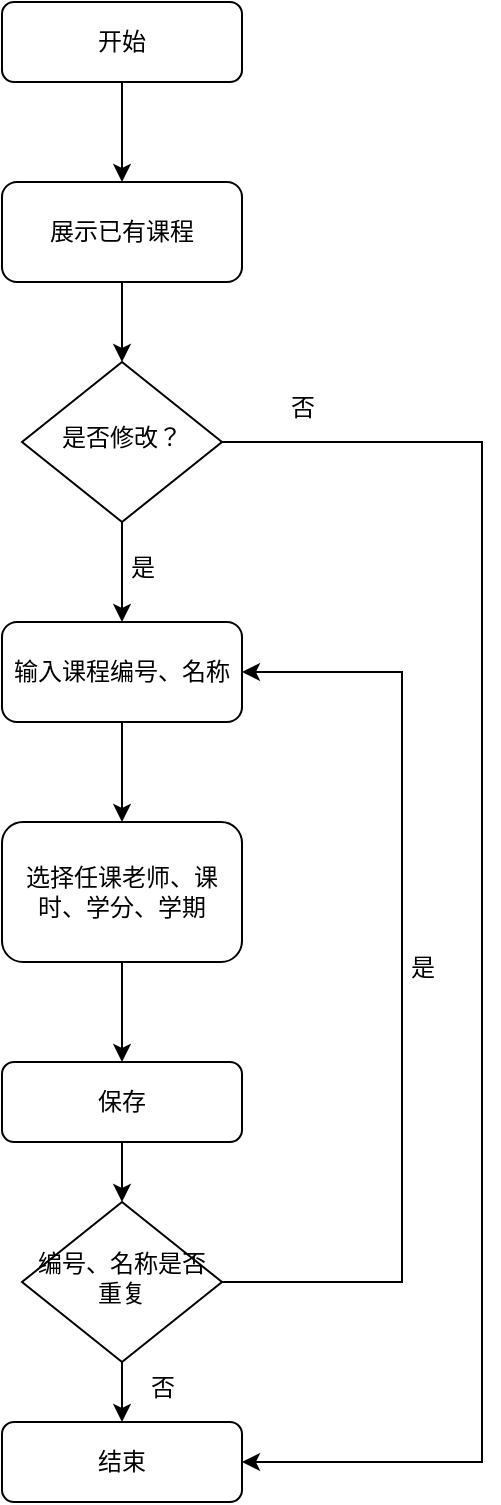 <mxfile version="22.0.4" type="github">
  <diagram name="第 1 页" id="-3Tou5fD3TzC763HK5R6">
    <mxGraphModel dx="1562" dy="913" grid="1" gridSize="10" guides="1" tooltips="1" connect="1" arrows="1" fold="1" page="1" pageScale="1" pageWidth="827" pageHeight="1169" math="0" shadow="0">
      <root>
        <mxCell id="0" />
        <mxCell id="1" parent="0" />
        <mxCell id="34Q2GrzJtU4outot9Cv6-1" value="" style="edgeStyle=orthogonalEdgeStyle;rounded=0;orthogonalLoop=1;jettySize=auto;html=1;" edge="1" parent="1" source="AAmkFrmr3MbG6_MhNlWc-2" target="AAmkFrmr3MbG6_MhNlWc-14">
          <mxGeometry relative="1" as="geometry" />
        </mxCell>
        <mxCell id="AAmkFrmr3MbG6_MhNlWc-2" value="开始" style="rounded=1;whiteSpace=wrap;html=1;fontSize=12;glass=0;strokeWidth=1;shadow=0;" parent="1" vertex="1">
          <mxGeometry x="160" y="80" width="120" height="40" as="geometry" />
        </mxCell>
        <mxCell id="AAmkFrmr3MbG6_MhNlWc-9" value="" style="edgeStyle=orthogonalEdgeStyle;rounded=0;orthogonalLoop=1;jettySize=auto;html=1;exitX=0.5;exitY=1;exitDx=0;exitDy=0;" parent="1" edge="1">
          <mxGeometry relative="1" as="geometry">
            <mxPoint x="220" y="340" as="sourcePoint" />
            <mxPoint x="220" y="390" as="targetPoint" />
          </mxGeometry>
        </mxCell>
        <mxCell id="AAmkFrmr3MbG6_MhNlWc-10" value="结束" style="rounded=1;whiteSpace=wrap;html=1;fontSize=12;glass=0;strokeWidth=1;shadow=0;" parent="1" vertex="1">
          <mxGeometry x="160" y="790" width="120" height="40" as="geometry" />
        </mxCell>
        <mxCell id="TkWlUsOprMcdzNKrpfM2-2" value="" style="edgeStyle=orthogonalEdgeStyle;rounded=0;orthogonalLoop=1;jettySize=auto;html=1;" parent="1" source="AAmkFrmr3MbG6_MhNlWc-11" target="TkWlUsOprMcdzNKrpfM2-1" edge="1">
          <mxGeometry relative="1" as="geometry" />
        </mxCell>
        <mxCell id="AAmkFrmr3MbG6_MhNlWc-11" value="选择任课老师、课时、学分、学期" style="rounded=1;whiteSpace=wrap;html=1;fontSize=12;glass=0;strokeWidth=1;shadow=0;" parent="1" vertex="1">
          <mxGeometry x="160" y="490" width="120" height="70" as="geometry" />
        </mxCell>
        <mxCell id="AAmkFrmr3MbG6_MhNlWc-13" value="" style="edgeStyle=orthogonalEdgeStyle;rounded=0;orthogonalLoop=1;jettySize=auto;html=1;" parent="1" source="AAmkFrmr3MbG6_MhNlWc-14" edge="1">
          <mxGeometry relative="1" as="geometry">
            <mxPoint x="220" y="260" as="targetPoint" />
          </mxGeometry>
        </mxCell>
        <mxCell id="AAmkFrmr3MbG6_MhNlWc-14" value="展示已有课程" style="rounded=1;whiteSpace=wrap;html=1;fontSize=12;glass=0;strokeWidth=1;shadow=0;" parent="1" vertex="1">
          <mxGeometry x="160" y="170" width="120" height="50" as="geometry" />
        </mxCell>
        <mxCell id="AAmkFrmr3MbG6_MhNlWc-16" value="" style="edgeStyle=orthogonalEdgeStyle;rounded=0;orthogonalLoop=1;jettySize=auto;html=1;" parent="1" source="AAmkFrmr3MbG6_MhNlWc-17" target="AAmkFrmr3MbG6_MhNlWc-11" edge="1">
          <mxGeometry relative="1" as="geometry" />
        </mxCell>
        <mxCell id="AAmkFrmr3MbG6_MhNlWc-17" value="输入课程编号、名称" style="rounded=1;whiteSpace=wrap;html=1;fontSize=12;glass=0;strokeWidth=1;shadow=0;" parent="1" vertex="1">
          <mxGeometry x="160" y="390" width="120" height="50" as="geometry" />
        </mxCell>
        <mxCell id="TkWlUsOprMcdzNKrpfM2-5" value="" style="edgeStyle=orthogonalEdgeStyle;rounded=0;orthogonalLoop=1;jettySize=auto;html=1;" parent="1" source="TkWlUsOprMcdzNKrpfM2-1" target="TkWlUsOprMcdzNKrpfM2-4" edge="1">
          <mxGeometry relative="1" as="geometry" />
        </mxCell>
        <mxCell id="TkWlUsOprMcdzNKrpfM2-1" value="保存" style="rounded=1;whiteSpace=wrap;html=1;fontSize=12;glass=0;strokeWidth=1;shadow=0;" parent="1" vertex="1">
          <mxGeometry x="160" y="610" width="120" height="40" as="geometry" />
        </mxCell>
        <mxCell id="TkWlUsOprMcdzNKrpfM2-6" value="" style="edgeStyle=orthogonalEdgeStyle;rounded=0;orthogonalLoop=1;jettySize=auto;html=1;" parent="1" source="TkWlUsOprMcdzNKrpfM2-4" target="AAmkFrmr3MbG6_MhNlWc-10" edge="1">
          <mxGeometry relative="1" as="geometry" />
        </mxCell>
        <mxCell id="TkWlUsOprMcdzNKrpfM2-9" value="" style="edgeStyle=orthogonalEdgeStyle;rounded=0;orthogonalLoop=1;jettySize=auto;html=1;entryX=1;entryY=0.5;entryDx=0;entryDy=0;" parent="1" source="TkWlUsOprMcdzNKrpfM2-4" target="AAmkFrmr3MbG6_MhNlWc-17" edge="1">
          <mxGeometry relative="1" as="geometry">
            <mxPoint x="340" y="720" as="targetPoint" />
            <Array as="points">
              <mxPoint x="360" y="720" />
              <mxPoint x="360" y="415" />
            </Array>
          </mxGeometry>
        </mxCell>
        <mxCell id="TkWlUsOprMcdzNKrpfM2-4" value="编号、名称是否重复" style="rhombus;whiteSpace=wrap;html=1;shadow=0;fontFamily=Helvetica;fontSize=12;align=center;strokeWidth=1;spacing=6;spacingTop=-4;" parent="1" vertex="1">
          <mxGeometry x="170" y="680" width="100" height="80" as="geometry" />
        </mxCell>
        <mxCell id="TkWlUsOprMcdzNKrpfM2-7" value="否" style="text;html=1;align=center;verticalAlign=middle;resizable=0;points=[];autosize=1;strokeColor=none;fillColor=none;" parent="1" vertex="1">
          <mxGeometry x="220" y="758" width="40" height="30" as="geometry" />
        </mxCell>
        <mxCell id="TkWlUsOprMcdzNKrpfM2-11" value="是" style="text;html=1;align=center;verticalAlign=middle;resizable=0;points=[];autosize=1;strokeColor=none;fillColor=none;" parent="1" vertex="1">
          <mxGeometry x="350" y="548" width="40" height="30" as="geometry" />
        </mxCell>
        <mxCell id="34Q2GrzJtU4outot9Cv6-5" value="" style="edgeStyle=orthogonalEdgeStyle;rounded=0;orthogonalLoop=1;jettySize=auto;html=1;entryX=1;entryY=0.5;entryDx=0;entryDy=0;" edge="1" parent="1" source="34Q2GrzJtU4outot9Cv6-2" target="AAmkFrmr3MbG6_MhNlWc-10">
          <mxGeometry relative="1" as="geometry">
            <mxPoint x="340" y="300" as="targetPoint" />
            <Array as="points">
              <mxPoint x="400" y="300" />
              <mxPoint x="400" y="810" />
            </Array>
          </mxGeometry>
        </mxCell>
        <mxCell id="34Q2GrzJtU4outot9Cv6-2" value="是否修改？" style="rhombus;whiteSpace=wrap;html=1;shadow=0;fontFamily=Helvetica;fontSize=12;align=center;strokeWidth=1;spacing=6;spacingTop=-4;" vertex="1" parent="1">
          <mxGeometry x="170" y="260" width="100" height="80" as="geometry" />
        </mxCell>
        <mxCell id="34Q2GrzJtU4outot9Cv6-3" value="是" style="text;html=1;align=center;verticalAlign=middle;resizable=0;points=[];autosize=1;strokeColor=none;fillColor=none;" vertex="1" parent="1">
          <mxGeometry x="210" y="348" width="40" height="30" as="geometry" />
        </mxCell>
        <mxCell id="34Q2GrzJtU4outot9Cv6-6" value="否" style="text;html=1;align=center;verticalAlign=middle;resizable=0;points=[];autosize=1;strokeColor=none;fillColor=none;" vertex="1" parent="1">
          <mxGeometry x="290" y="268" width="40" height="30" as="geometry" />
        </mxCell>
      </root>
    </mxGraphModel>
  </diagram>
</mxfile>
